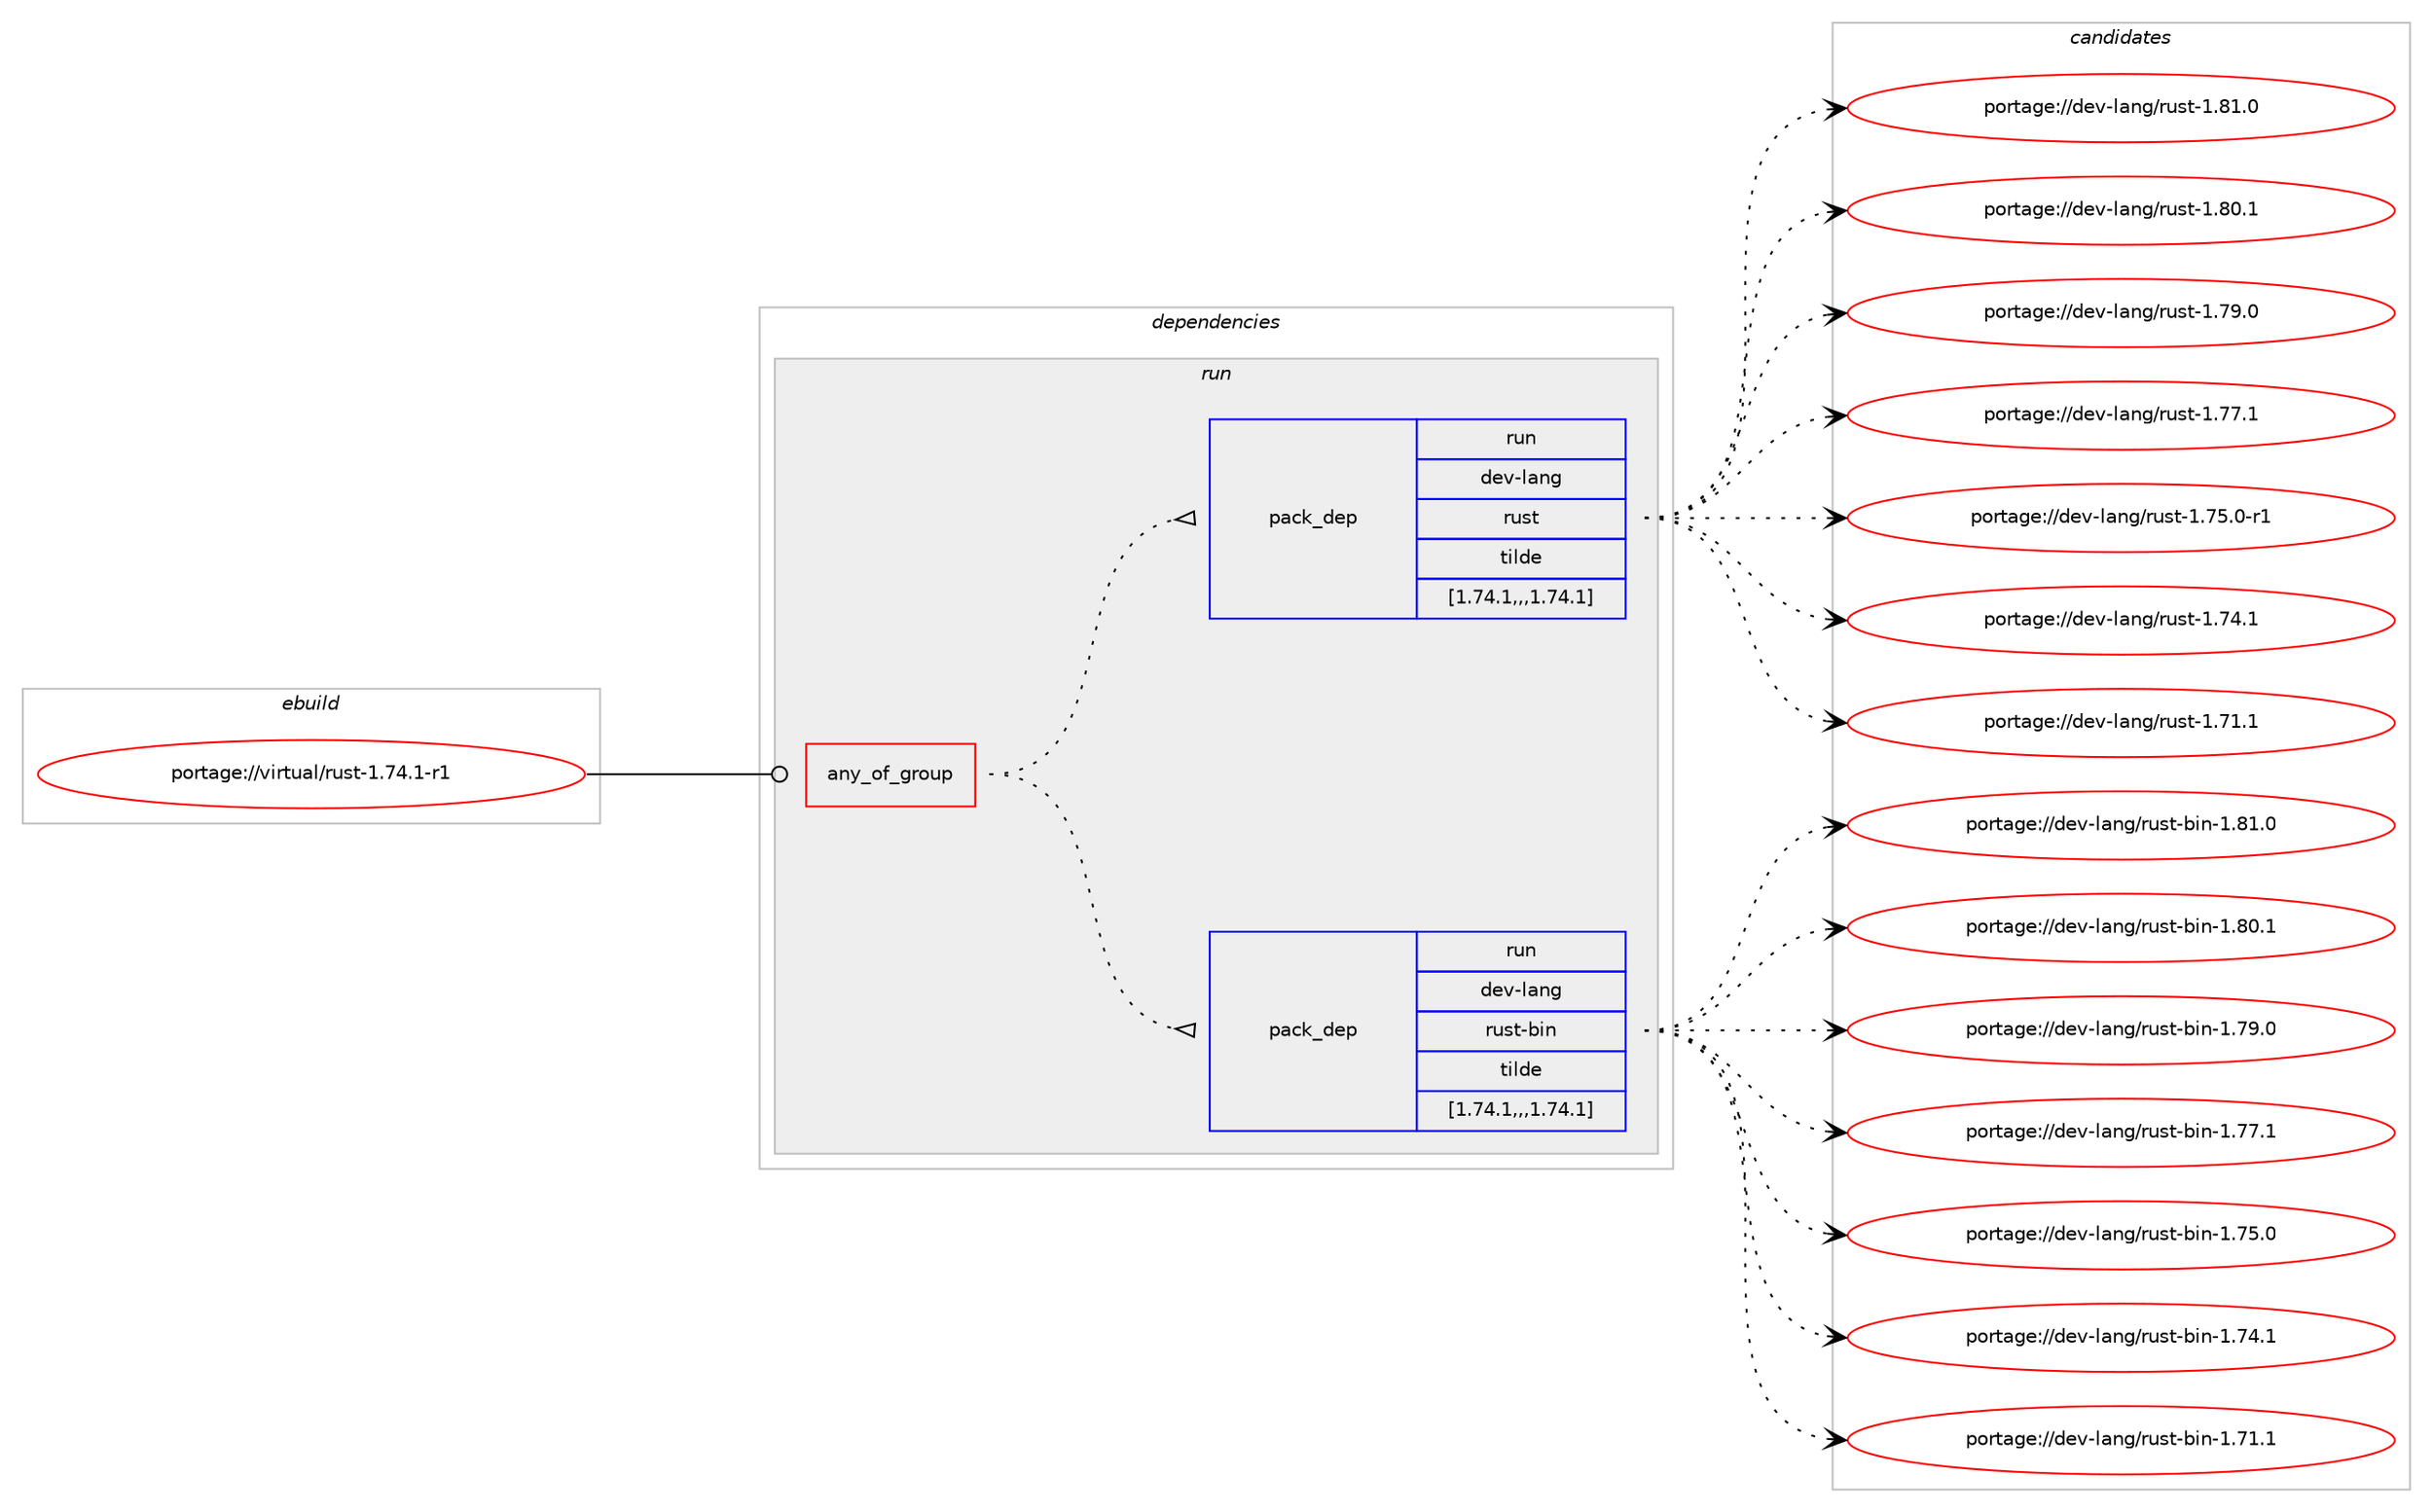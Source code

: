 digraph prolog {

# *************
# Graph options
# *************

newrank=true;
concentrate=true;
compound=true;
graph [rankdir=LR,fontname=Helvetica,fontsize=10,ranksep=1.5];#, ranksep=2.5, nodesep=0.2];
edge  [arrowhead=vee];
node  [fontname=Helvetica,fontsize=10];

# **********
# The ebuild
# **********

subgraph cluster_leftcol {
color=gray;
label=<<i>ebuild</i>>;
id [label="portage://virtual/rust-1.74.1-r1", color=red, width=4, href="../virtual/rust-1.74.1-r1.svg"];
}

# ****************
# The dependencies
# ****************

subgraph cluster_midcol {
color=gray;
label=<<i>dependencies</i>>;
subgraph cluster_compile {
fillcolor="#eeeeee";
style=filled;
label=<<i>compile</i>>;
}
subgraph cluster_compileandrun {
fillcolor="#eeeeee";
style=filled;
label=<<i>compile and run</i>>;
}
subgraph cluster_run {
fillcolor="#eeeeee";
style=filled;
label=<<i>run</i>>;
subgraph any6524 {
dependency956940 [label=<<TABLE BORDER="0" CELLBORDER="1" CELLSPACING="0" CELLPADDING="4"><TR><TD CELLPADDING="10">any_of_group</TD></TR></TABLE>>, shape=none, color=red];subgraph pack696887 {
dependency956941 [label=<<TABLE BORDER="0" CELLBORDER="1" CELLSPACING="0" CELLPADDING="4" WIDTH="220"><TR><TD ROWSPAN="6" CELLPADDING="30">pack_dep</TD></TR><TR><TD WIDTH="110">run</TD></TR><TR><TD>dev-lang</TD></TR><TR><TD>rust-bin</TD></TR><TR><TD>tilde</TD></TR><TR><TD>[1.74.1,,,1.74.1]</TD></TR></TABLE>>, shape=none, color=blue];
}
dependency956940:e -> dependency956941:w [weight=20,style="dotted",arrowhead="oinv"];
subgraph pack696888 {
dependency956942 [label=<<TABLE BORDER="0" CELLBORDER="1" CELLSPACING="0" CELLPADDING="4" WIDTH="220"><TR><TD ROWSPAN="6" CELLPADDING="30">pack_dep</TD></TR><TR><TD WIDTH="110">run</TD></TR><TR><TD>dev-lang</TD></TR><TR><TD>rust</TD></TR><TR><TD>tilde</TD></TR><TR><TD>[1.74.1,,,1.74.1]</TD></TR></TABLE>>, shape=none, color=blue];
}
dependency956940:e -> dependency956942:w [weight=20,style="dotted",arrowhead="oinv"];
}
id:e -> dependency956940:w [weight=20,style="solid",arrowhead="odot"];
}
}

# **************
# The candidates
# **************

subgraph cluster_choices {
rank=same;
color=gray;
label=<<i>candidates</i>>;

subgraph choice696887 {
color=black;
nodesep=1;
choice100101118451089711010347114117115116459810511045494656494648 [label="portage://dev-lang/rust-bin-1.81.0", color=red, width=4,href="../dev-lang/rust-bin-1.81.0.svg"];
choice100101118451089711010347114117115116459810511045494656484649 [label="portage://dev-lang/rust-bin-1.80.1", color=red, width=4,href="../dev-lang/rust-bin-1.80.1.svg"];
choice100101118451089711010347114117115116459810511045494655574648 [label="portage://dev-lang/rust-bin-1.79.0", color=red, width=4,href="../dev-lang/rust-bin-1.79.0.svg"];
choice100101118451089711010347114117115116459810511045494655554649 [label="portage://dev-lang/rust-bin-1.77.1", color=red, width=4,href="../dev-lang/rust-bin-1.77.1.svg"];
choice100101118451089711010347114117115116459810511045494655534648 [label="portage://dev-lang/rust-bin-1.75.0", color=red, width=4,href="../dev-lang/rust-bin-1.75.0.svg"];
choice100101118451089711010347114117115116459810511045494655524649 [label="portage://dev-lang/rust-bin-1.74.1", color=red, width=4,href="../dev-lang/rust-bin-1.74.1.svg"];
choice100101118451089711010347114117115116459810511045494655494649 [label="portage://dev-lang/rust-bin-1.71.1", color=red, width=4,href="../dev-lang/rust-bin-1.71.1.svg"];
dependency956941:e -> choice100101118451089711010347114117115116459810511045494656494648:w [style=dotted,weight="100"];
dependency956941:e -> choice100101118451089711010347114117115116459810511045494656484649:w [style=dotted,weight="100"];
dependency956941:e -> choice100101118451089711010347114117115116459810511045494655574648:w [style=dotted,weight="100"];
dependency956941:e -> choice100101118451089711010347114117115116459810511045494655554649:w [style=dotted,weight="100"];
dependency956941:e -> choice100101118451089711010347114117115116459810511045494655534648:w [style=dotted,weight="100"];
dependency956941:e -> choice100101118451089711010347114117115116459810511045494655524649:w [style=dotted,weight="100"];
dependency956941:e -> choice100101118451089711010347114117115116459810511045494655494649:w [style=dotted,weight="100"];
}
subgraph choice696888 {
color=black;
nodesep=1;
choice10010111845108971101034711411711511645494656494648 [label="portage://dev-lang/rust-1.81.0", color=red, width=4,href="../dev-lang/rust-1.81.0.svg"];
choice10010111845108971101034711411711511645494656484649 [label="portage://dev-lang/rust-1.80.1", color=red, width=4,href="../dev-lang/rust-1.80.1.svg"];
choice10010111845108971101034711411711511645494655574648 [label="portage://dev-lang/rust-1.79.0", color=red, width=4,href="../dev-lang/rust-1.79.0.svg"];
choice10010111845108971101034711411711511645494655554649 [label="portage://dev-lang/rust-1.77.1", color=red, width=4,href="../dev-lang/rust-1.77.1.svg"];
choice100101118451089711010347114117115116454946555346484511449 [label="portage://dev-lang/rust-1.75.0-r1", color=red, width=4,href="../dev-lang/rust-1.75.0-r1.svg"];
choice10010111845108971101034711411711511645494655524649 [label="portage://dev-lang/rust-1.74.1", color=red, width=4,href="../dev-lang/rust-1.74.1.svg"];
choice10010111845108971101034711411711511645494655494649 [label="portage://dev-lang/rust-1.71.1", color=red, width=4,href="../dev-lang/rust-1.71.1.svg"];
dependency956942:e -> choice10010111845108971101034711411711511645494656494648:w [style=dotted,weight="100"];
dependency956942:e -> choice10010111845108971101034711411711511645494656484649:w [style=dotted,weight="100"];
dependency956942:e -> choice10010111845108971101034711411711511645494655574648:w [style=dotted,weight="100"];
dependency956942:e -> choice10010111845108971101034711411711511645494655554649:w [style=dotted,weight="100"];
dependency956942:e -> choice100101118451089711010347114117115116454946555346484511449:w [style=dotted,weight="100"];
dependency956942:e -> choice10010111845108971101034711411711511645494655524649:w [style=dotted,weight="100"];
dependency956942:e -> choice10010111845108971101034711411711511645494655494649:w [style=dotted,weight="100"];
}
}

}
